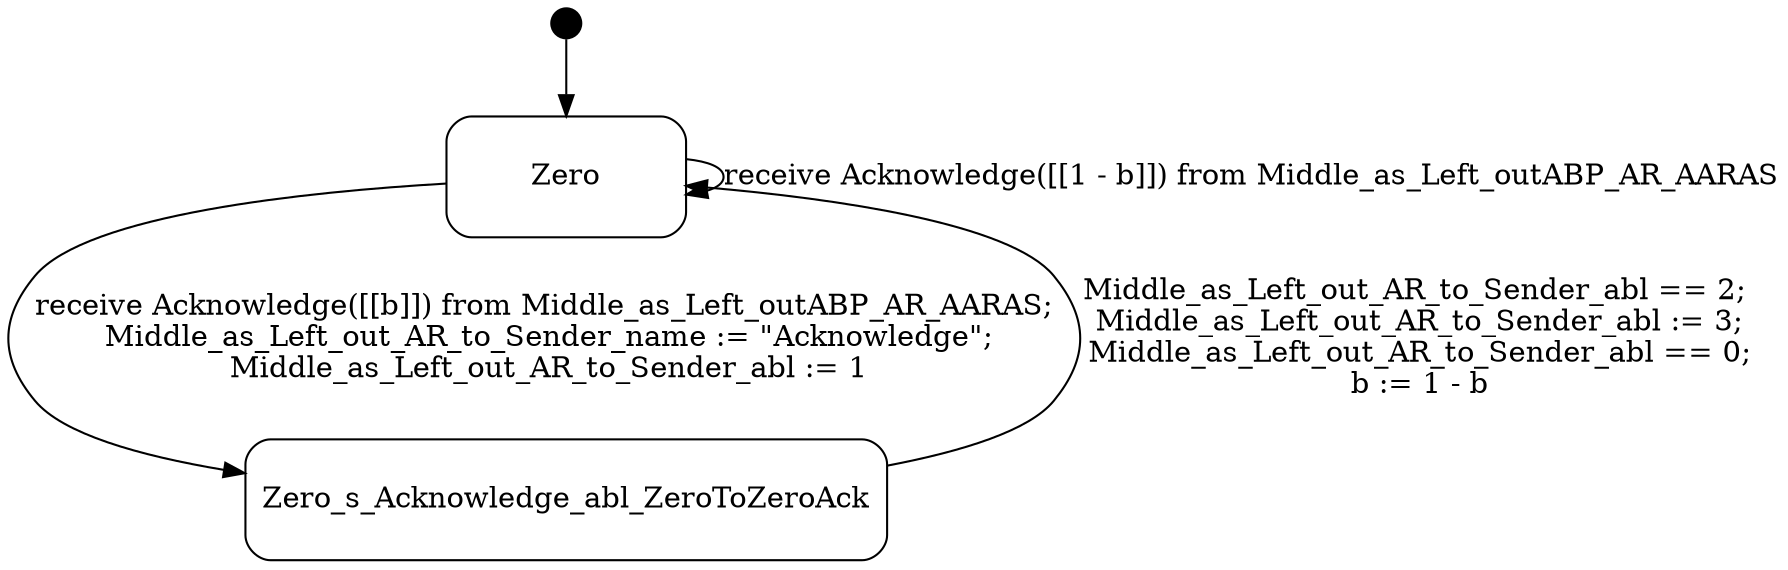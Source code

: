 digraph Middle_as_Left_outABP_AR_AR {
  compound = true;
  rank = LR;
node [shape = "point", height = "0.2"] Zero_extra node [shape = "Mrecord", height = "0.8", width = "1.6"] Zero Zero_extra -> Zero

node [shape = "Mrecord", height = "0.8", width = "1.6"] Zero_s_Acknowledge_abl_ZeroToZeroAck



Zero -> Zero_s_Acknowledge_abl_ZeroToZeroAck [label = "receive Acknowledge([[b]]) from Middle_as_Left_outABP_AR_AARAS;\n Middle_as_Left_out_AR_to_Sender_name := \"Acknowledge\";\n Middle_as_Left_out_AR_to_Sender_abl := 1"];

Zero -> Zero [label = "receive Acknowledge([[1 - b]]) from Middle_as_Left_outABP_AR_AARAS"];

Zero_s_Acknowledge_abl_ZeroToZeroAck -> Zero [label = "Middle_as_Left_out_AR_to_Sender_abl == 2;\n Middle_as_Left_out_AR_to_Sender_abl := 3;\n Middle_as_Left_out_AR_to_Sender_abl == 0;\n b := 1 - b"];

}
